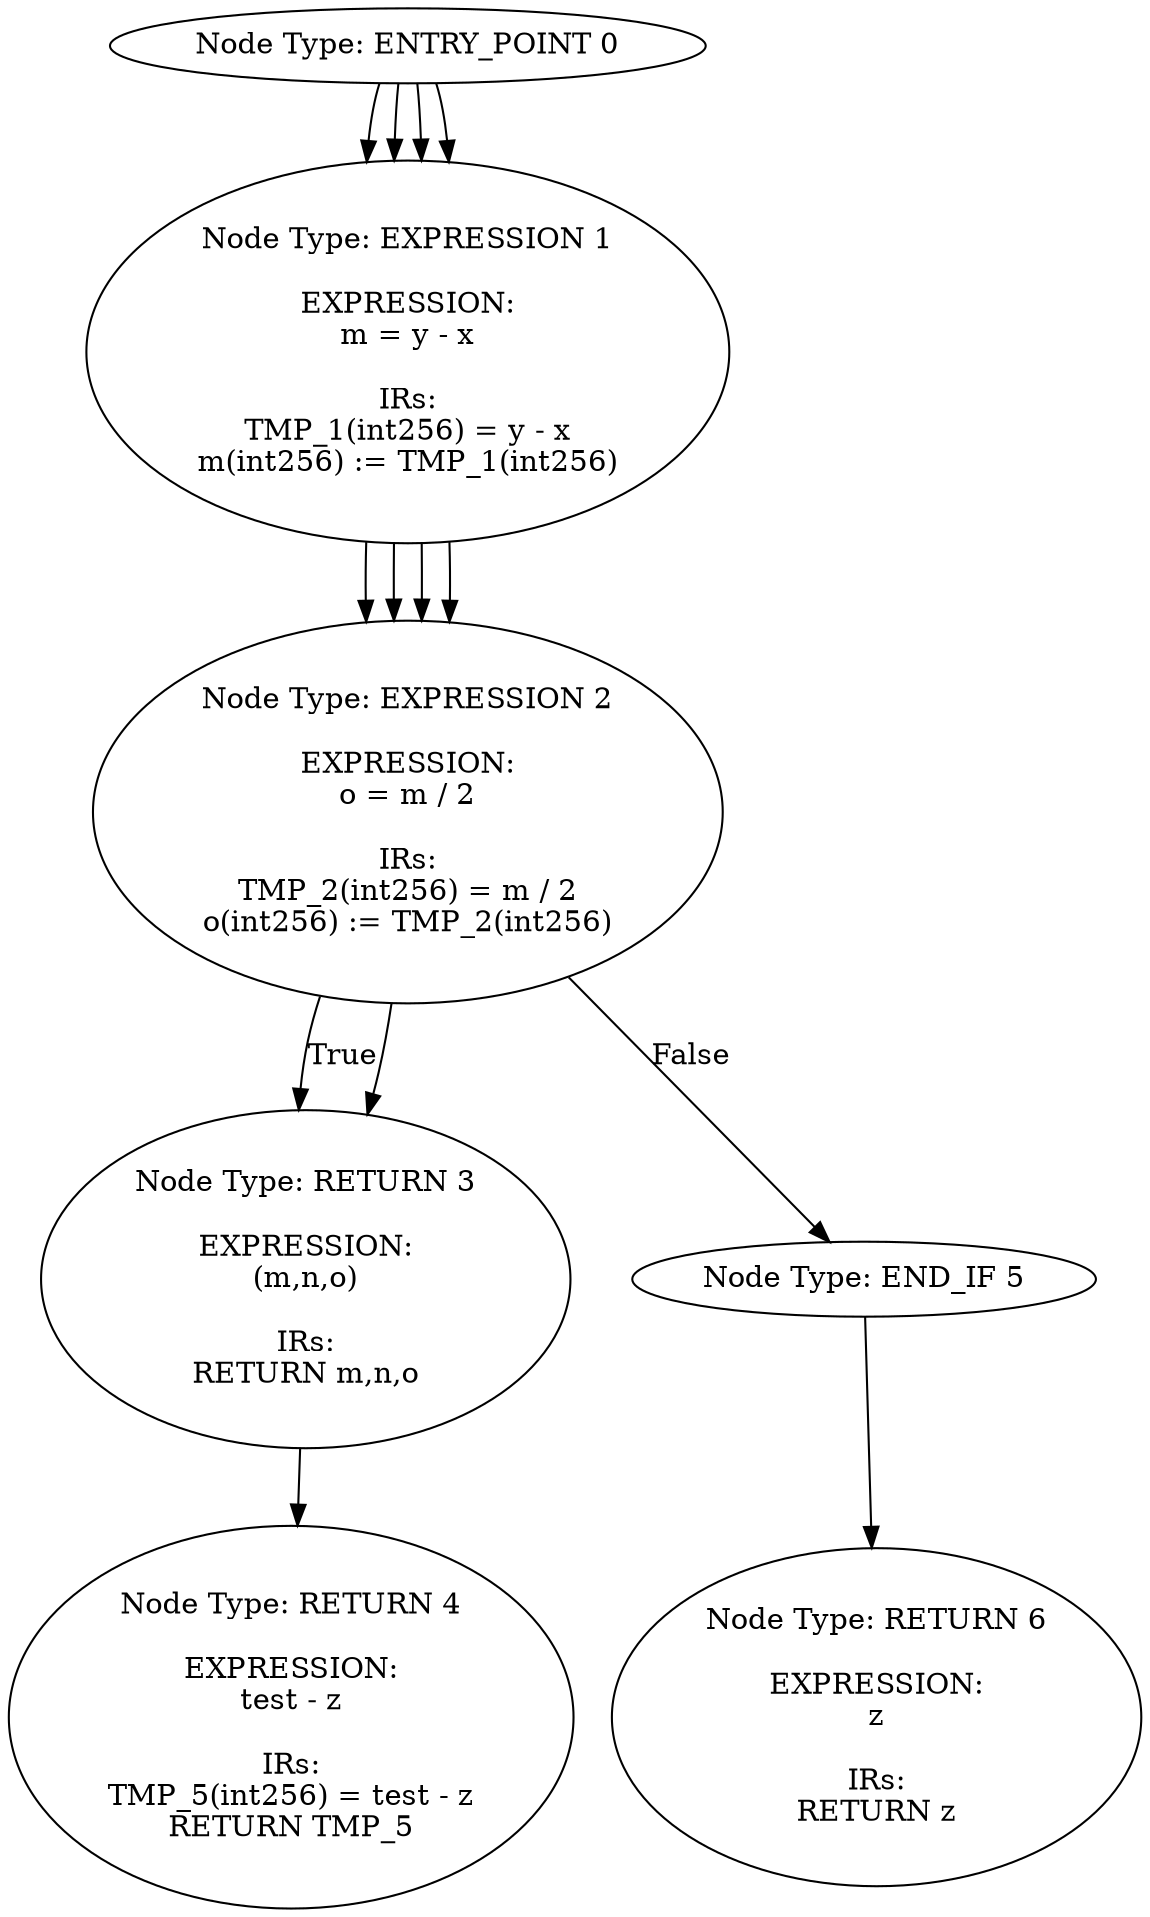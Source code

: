 digraph CFG {
0[label="Node Type: ENTRY_POINT 0
"];
0->1;
1[label="Node Type: NEW VARIABLE 1

EXPRESSION:
z = 10

IRs:
z(int256) := 10(int256)"];
1->2;
2[label="Node Type: IF 2

EXPRESSION:
test > z

IRs:
TMP_3(bool) = test > z
CONDITION TMP_3"];
2->3[label="True"];
2->5[label="False"];
3[label="Node Type: NEW VARIABLE 3

EXPRESSION:
x = test - z

IRs:
TMP_4(int256) = test - z
x(int256) := TMP_4(int256)"];
3->4;
4[label="Node Type: RETURN 4

EXPRESSION:
test - z

IRs:
TMP_5(int256) = test - z
RETURN TMP_5"];
5[label="Node Type: END_IF 5
"];
5->6;
6[label="Node Type: RETURN 6

EXPRESSION:
z

IRs:
RETURN z"];
0[label="Node Type: OTHER_ENTRYPOINT 0

EXPRESSION:
a = 1

IRs:
a(int256) := 1(int256)"];
0[label="Node Type: ENTRY_POINT 0
"];
0->1;
1[label="Node Type: EXPRESSION 1

EXPRESSION:
(q,None,r) = unusedReturn(p,2)

IRs:
TUPLE_0(int256,int256,int256) = INTERNAL_CALL, UnusedVariables.unusedReturn(int256,int256)(p,2)
q(int256)= UNPACK TUPLE_0 index: 0 
r(int256)= UNPACK TUPLE_0 index: 2 "];
1->2;
2[label="Node Type: RETURN 2

EXPRESSION:
(q,r)

IRs:
RETURN q,r"];
0[label="Node Type: ENTRY_POINT 0
"];
0->1;
1[label="Node Type: EXPRESSION 1

EXPRESSION:
z = x + a

IRs:
TMP_0(int256) = x + a
z(int256) := TMP_0(int256)"];
1->2;
2[label="Node Type: RETURN 2

EXPRESSION:
z

IRs:
RETURN z"];
0[label="Node Type: ENTRY_POINT 0
"];
0->1;
1[label="Node Type: EXPRESSION 1

EXPRESSION:
m = y - x

IRs:
TMP_1(int256) = y - x
m(int256) := TMP_1(int256)"];
1->2;
2[label="Node Type: EXPRESSION 2

EXPRESSION:
o = m / 2

IRs:
TMP_2(int256) = m / 2
o(int256) := TMP_2(int256)"];
2->3;
3[label="Node Type: RETURN 3

EXPRESSION:
(m,n,o)

IRs:
RETURN m,n,o"];
}
